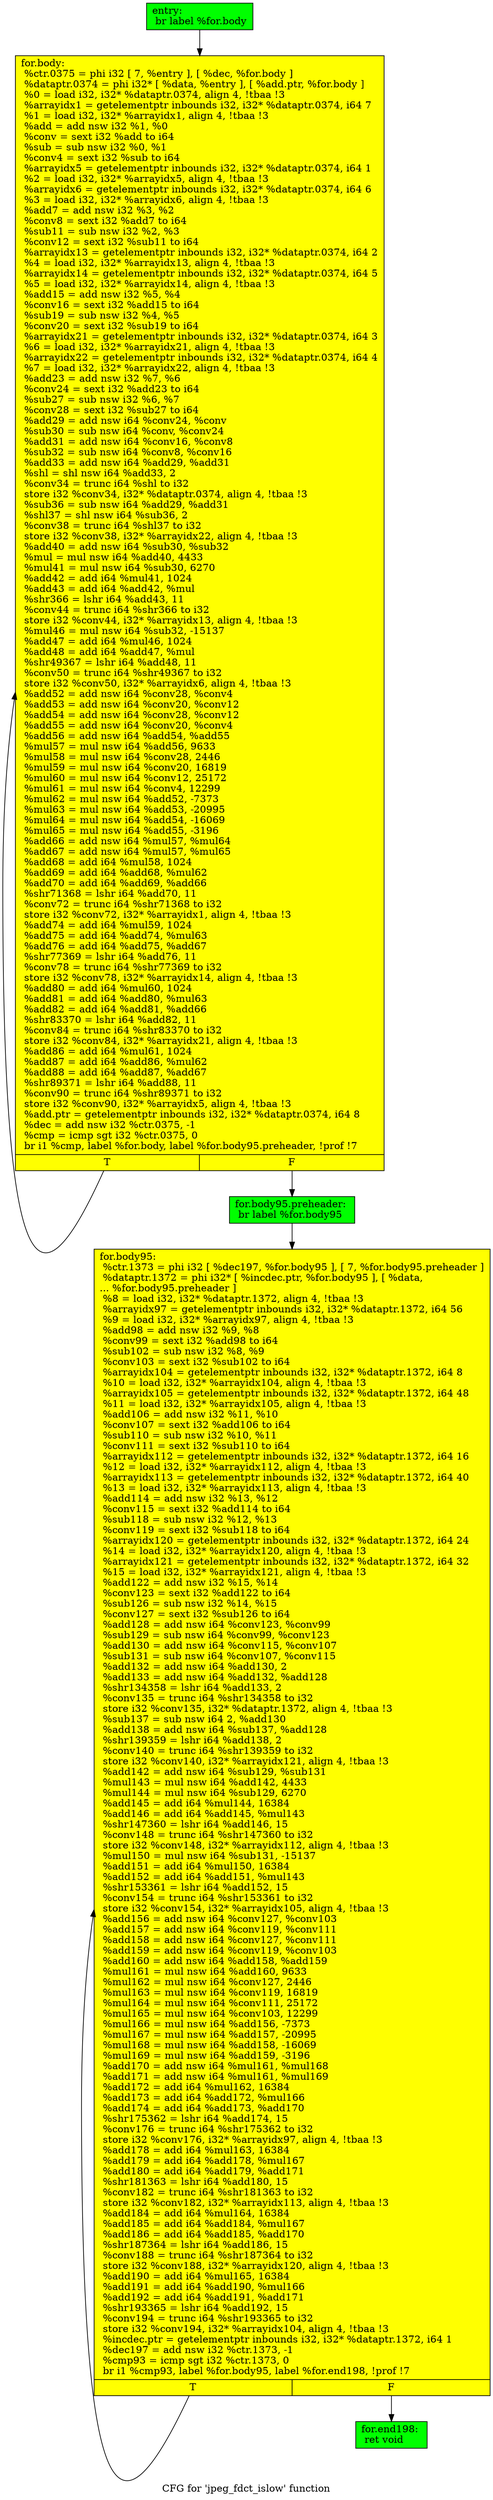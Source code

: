 digraph "CFG for 'jpeg_fdct_islow' function" {
	label="CFG for 'jpeg_fdct_islow' function";

	Node0x5b5f3f0 [shape=record, style = filled, fillcolor = green, label="{entry:\l  br label %for.body\l}"];
	Node0x5b5f3f0 -> Node0x5b5f4a0;
	Node0x5b5f4a0 [shape=record, style = filled, fillcolor = yellow, label="{for.body:                                         \l  %ctr.0375 = phi i32 [ 7, %entry ], [ %dec, %for.body ]\l  %dataptr.0374 = phi i32* [ %data, %entry ], [ %add.ptr, %for.body ]\l  %0 = load i32, i32* %dataptr.0374, align 4, !tbaa !3\l  %arrayidx1 = getelementptr inbounds i32, i32* %dataptr.0374, i64 7\l  %1 = load i32, i32* %arrayidx1, align 4, !tbaa !3\l  %add = add nsw i32 %1, %0\l  %conv = sext i32 %add to i64\l  %sub = sub nsw i32 %0, %1\l  %conv4 = sext i32 %sub to i64\l  %arrayidx5 = getelementptr inbounds i32, i32* %dataptr.0374, i64 1\l  %2 = load i32, i32* %arrayidx5, align 4, !tbaa !3\l  %arrayidx6 = getelementptr inbounds i32, i32* %dataptr.0374, i64 6\l  %3 = load i32, i32* %arrayidx6, align 4, !tbaa !3\l  %add7 = add nsw i32 %3, %2\l  %conv8 = sext i32 %add7 to i64\l  %sub11 = sub nsw i32 %2, %3\l  %conv12 = sext i32 %sub11 to i64\l  %arrayidx13 = getelementptr inbounds i32, i32* %dataptr.0374, i64 2\l  %4 = load i32, i32* %arrayidx13, align 4, !tbaa !3\l  %arrayidx14 = getelementptr inbounds i32, i32* %dataptr.0374, i64 5\l  %5 = load i32, i32* %arrayidx14, align 4, !tbaa !3\l  %add15 = add nsw i32 %5, %4\l  %conv16 = sext i32 %add15 to i64\l  %sub19 = sub nsw i32 %4, %5\l  %conv20 = sext i32 %sub19 to i64\l  %arrayidx21 = getelementptr inbounds i32, i32* %dataptr.0374, i64 3\l  %6 = load i32, i32* %arrayidx21, align 4, !tbaa !3\l  %arrayidx22 = getelementptr inbounds i32, i32* %dataptr.0374, i64 4\l  %7 = load i32, i32* %arrayidx22, align 4, !tbaa !3\l  %add23 = add nsw i32 %7, %6\l  %conv24 = sext i32 %add23 to i64\l  %sub27 = sub nsw i32 %6, %7\l  %conv28 = sext i32 %sub27 to i64\l  %add29 = add nsw i64 %conv24, %conv\l  %sub30 = sub nsw i64 %conv, %conv24\l  %add31 = add nsw i64 %conv16, %conv8\l  %sub32 = sub nsw i64 %conv8, %conv16\l  %add33 = add nsw i64 %add29, %add31\l  %shl = shl nsw i64 %add33, 2\l  %conv34 = trunc i64 %shl to i32\l  store i32 %conv34, i32* %dataptr.0374, align 4, !tbaa !3\l  %sub36 = sub nsw i64 %add29, %add31\l  %shl37 = shl nsw i64 %sub36, 2\l  %conv38 = trunc i64 %shl37 to i32\l  store i32 %conv38, i32* %arrayidx22, align 4, !tbaa !3\l  %add40 = add nsw i64 %sub30, %sub32\l  %mul = mul nsw i64 %add40, 4433\l  %mul41 = mul nsw i64 %sub30, 6270\l  %add42 = add i64 %mul41, 1024\l  %add43 = add i64 %add42, %mul\l  %shr366 = lshr i64 %add43, 11\l  %conv44 = trunc i64 %shr366 to i32\l  store i32 %conv44, i32* %arrayidx13, align 4, !tbaa !3\l  %mul46 = mul nsw i64 %sub32, -15137\l  %add47 = add i64 %mul46, 1024\l  %add48 = add i64 %add47, %mul\l  %shr49367 = lshr i64 %add48, 11\l  %conv50 = trunc i64 %shr49367 to i32\l  store i32 %conv50, i32* %arrayidx6, align 4, !tbaa !3\l  %add52 = add nsw i64 %conv28, %conv4\l  %add53 = add nsw i64 %conv20, %conv12\l  %add54 = add nsw i64 %conv28, %conv12\l  %add55 = add nsw i64 %conv20, %conv4\l  %add56 = add nsw i64 %add54, %add55\l  %mul57 = mul nsw i64 %add56, 9633\l  %mul58 = mul nsw i64 %conv28, 2446\l  %mul59 = mul nsw i64 %conv20, 16819\l  %mul60 = mul nsw i64 %conv12, 25172\l  %mul61 = mul nsw i64 %conv4, 12299\l  %mul62 = mul nsw i64 %add52, -7373\l  %mul63 = mul nsw i64 %add53, -20995\l  %mul64 = mul nsw i64 %add54, -16069\l  %mul65 = mul nsw i64 %add55, -3196\l  %add66 = add nsw i64 %mul57, %mul64\l  %add67 = add nsw i64 %mul57, %mul65\l  %add68 = add i64 %mul58, 1024\l  %add69 = add i64 %add68, %mul62\l  %add70 = add i64 %add69, %add66\l  %shr71368 = lshr i64 %add70, 11\l  %conv72 = trunc i64 %shr71368 to i32\l  store i32 %conv72, i32* %arrayidx1, align 4, !tbaa !3\l  %add74 = add i64 %mul59, 1024\l  %add75 = add i64 %add74, %mul63\l  %add76 = add i64 %add75, %add67\l  %shr77369 = lshr i64 %add76, 11\l  %conv78 = trunc i64 %shr77369 to i32\l  store i32 %conv78, i32* %arrayidx14, align 4, !tbaa !3\l  %add80 = add i64 %mul60, 1024\l  %add81 = add i64 %add80, %mul63\l  %add82 = add i64 %add81, %add66\l  %shr83370 = lshr i64 %add82, 11\l  %conv84 = trunc i64 %shr83370 to i32\l  store i32 %conv84, i32* %arrayidx21, align 4, !tbaa !3\l  %add86 = add i64 %mul61, 1024\l  %add87 = add i64 %add86, %mul62\l  %add88 = add i64 %add87, %add67\l  %shr89371 = lshr i64 %add88, 11\l  %conv90 = trunc i64 %shr89371 to i32\l  store i32 %conv90, i32* %arrayidx5, align 4, !tbaa !3\l  %add.ptr = getelementptr inbounds i32, i32* %dataptr.0374, i64 8\l  %dec = add nsw i32 %ctr.0375, -1\l  %cmp = icmp sgt i32 %ctr.0375, 0\l  br i1 %cmp, label %for.body, label %for.body95.preheader, !prof !7\l|{<s0>T|<s1>F}}"];
	Node0x5b5f4a0:s0 -> Node0x5b5f4a0;
	Node0x5b5f4a0:s1 -> Node0x5b65fc0;
	Node0x5b65fc0 [shape=record, style = filled, fillcolor = green, label="{for.body95.preheader:                             \l  br label %for.body95\l}"];
	Node0x5b65fc0 -> Node0x5b66220;
	Node0x5b66220 [shape=record, style = filled, fillcolor = yellow, label="{for.body95:                                       \l  %ctr.1373 = phi i32 [ %dec197, %for.body95 ], [ 7, %for.body95.preheader ]\l  %dataptr.1372 = phi i32* [ %incdec.ptr, %for.body95 ], [ %data,\l... %for.body95.preheader ]\l  %8 = load i32, i32* %dataptr.1372, align 4, !tbaa !3\l  %arrayidx97 = getelementptr inbounds i32, i32* %dataptr.1372, i64 56\l  %9 = load i32, i32* %arrayidx97, align 4, !tbaa !3\l  %add98 = add nsw i32 %9, %8\l  %conv99 = sext i32 %add98 to i64\l  %sub102 = sub nsw i32 %8, %9\l  %conv103 = sext i32 %sub102 to i64\l  %arrayidx104 = getelementptr inbounds i32, i32* %dataptr.1372, i64 8\l  %10 = load i32, i32* %arrayidx104, align 4, !tbaa !3\l  %arrayidx105 = getelementptr inbounds i32, i32* %dataptr.1372, i64 48\l  %11 = load i32, i32* %arrayidx105, align 4, !tbaa !3\l  %add106 = add nsw i32 %11, %10\l  %conv107 = sext i32 %add106 to i64\l  %sub110 = sub nsw i32 %10, %11\l  %conv111 = sext i32 %sub110 to i64\l  %arrayidx112 = getelementptr inbounds i32, i32* %dataptr.1372, i64 16\l  %12 = load i32, i32* %arrayidx112, align 4, !tbaa !3\l  %arrayidx113 = getelementptr inbounds i32, i32* %dataptr.1372, i64 40\l  %13 = load i32, i32* %arrayidx113, align 4, !tbaa !3\l  %add114 = add nsw i32 %13, %12\l  %conv115 = sext i32 %add114 to i64\l  %sub118 = sub nsw i32 %12, %13\l  %conv119 = sext i32 %sub118 to i64\l  %arrayidx120 = getelementptr inbounds i32, i32* %dataptr.1372, i64 24\l  %14 = load i32, i32* %arrayidx120, align 4, !tbaa !3\l  %arrayidx121 = getelementptr inbounds i32, i32* %dataptr.1372, i64 32\l  %15 = load i32, i32* %arrayidx121, align 4, !tbaa !3\l  %add122 = add nsw i32 %15, %14\l  %conv123 = sext i32 %add122 to i64\l  %sub126 = sub nsw i32 %14, %15\l  %conv127 = sext i32 %sub126 to i64\l  %add128 = add nsw i64 %conv123, %conv99\l  %sub129 = sub nsw i64 %conv99, %conv123\l  %add130 = add nsw i64 %conv115, %conv107\l  %sub131 = sub nsw i64 %conv107, %conv115\l  %add132 = add nsw i64 %add130, 2\l  %add133 = add nsw i64 %add132, %add128\l  %shr134358 = lshr i64 %add133, 2\l  %conv135 = trunc i64 %shr134358 to i32\l  store i32 %conv135, i32* %dataptr.1372, align 4, !tbaa !3\l  %sub137 = sub nsw i64 2, %add130\l  %add138 = add nsw i64 %sub137, %add128\l  %shr139359 = lshr i64 %add138, 2\l  %conv140 = trunc i64 %shr139359 to i32\l  store i32 %conv140, i32* %arrayidx121, align 4, !tbaa !3\l  %add142 = add nsw i64 %sub129, %sub131\l  %mul143 = mul nsw i64 %add142, 4433\l  %mul144 = mul nsw i64 %sub129, 6270\l  %add145 = add i64 %mul144, 16384\l  %add146 = add i64 %add145, %mul143\l  %shr147360 = lshr i64 %add146, 15\l  %conv148 = trunc i64 %shr147360 to i32\l  store i32 %conv148, i32* %arrayidx112, align 4, !tbaa !3\l  %mul150 = mul nsw i64 %sub131, -15137\l  %add151 = add i64 %mul150, 16384\l  %add152 = add i64 %add151, %mul143\l  %shr153361 = lshr i64 %add152, 15\l  %conv154 = trunc i64 %shr153361 to i32\l  store i32 %conv154, i32* %arrayidx105, align 4, !tbaa !3\l  %add156 = add nsw i64 %conv127, %conv103\l  %add157 = add nsw i64 %conv119, %conv111\l  %add158 = add nsw i64 %conv127, %conv111\l  %add159 = add nsw i64 %conv119, %conv103\l  %add160 = add nsw i64 %add158, %add159\l  %mul161 = mul nsw i64 %add160, 9633\l  %mul162 = mul nsw i64 %conv127, 2446\l  %mul163 = mul nsw i64 %conv119, 16819\l  %mul164 = mul nsw i64 %conv111, 25172\l  %mul165 = mul nsw i64 %conv103, 12299\l  %mul166 = mul nsw i64 %add156, -7373\l  %mul167 = mul nsw i64 %add157, -20995\l  %mul168 = mul nsw i64 %add158, -16069\l  %mul169 = mul nsw i64 %add159, -3196\l  %add170 = add nsw i64 %mul161, %mul168\l  %add171 = add nsw i64 %mul161, %mul169\l  %add172 = add i64 %mul162, 16384\l  %add173 = add i64 %add172, %mul166\l  %add174 = add i64 %add173, %add170\l  %shr175362 = lshr i64 %add174, 15\l  %conv176 = trunc i64 %shr175362 to i32\l  store i32 %conv176, i32* %arrayidx97, align 4, !tbaa !3\l  %add178 = add i64 %mul163, 16384\l  %add179 = add i64 %add178, %mul167\l  %add180 = add i64 %add179, %add171\l  %shr181363 = lshr i64 %add180, 15\l  %conv182 = trunc i64 %shr181363 to i32\l  store i32 %conv182, i32* %arrayidx113, align 4, !tbaa !3\l  %add184 = add i64 %mul164, 16384\l  %add185 = add i64 %add184, %mul167\l  %add186 = add i64 %add185, %add170\l  %shr187364 = lshr i64 %add186, 15\l  %conv188 = trunc i64 %shr187364 to i32\l  store i32 %conv188, i32* %arrayidx120, align 4, !tbaa !3\l  %add190 = add i64 %mul165, 16384\l  %add191 = add i64 %add190, %mul166\l  %add192 = add i64 %add191, %add171\l  %shr193365 = lshr i64 %add192, 15\l  %conv194 = trunc i64 %shr193365 to i32\l  store i32 %conv194, i32* %arrayidx104, align 4, !tbaa !3\l  %incdec.ptr = getelementptr inbounds i32, i32* %dataptr.1372, i64 1\l  %dec197 = add nsw i32 %ctr.1373, -1\l  %cmp93 = icmp sgt i32 %ctr.1373, 0\l  br i1 %cmp93, label %for.body95, label %for.end198, !prof !7\l|{<s0>T|<s1>F}}"];
	Node0x5b66220:s0 -> Node0x5b66220;
	Node0x5b66220:s1 -> Node0x5b6b170;
	Node0x5b6b170 [shape=record, style = filled, fillcolor = green, label="{for.end198:                                       \l  ret void\l}"];
}

